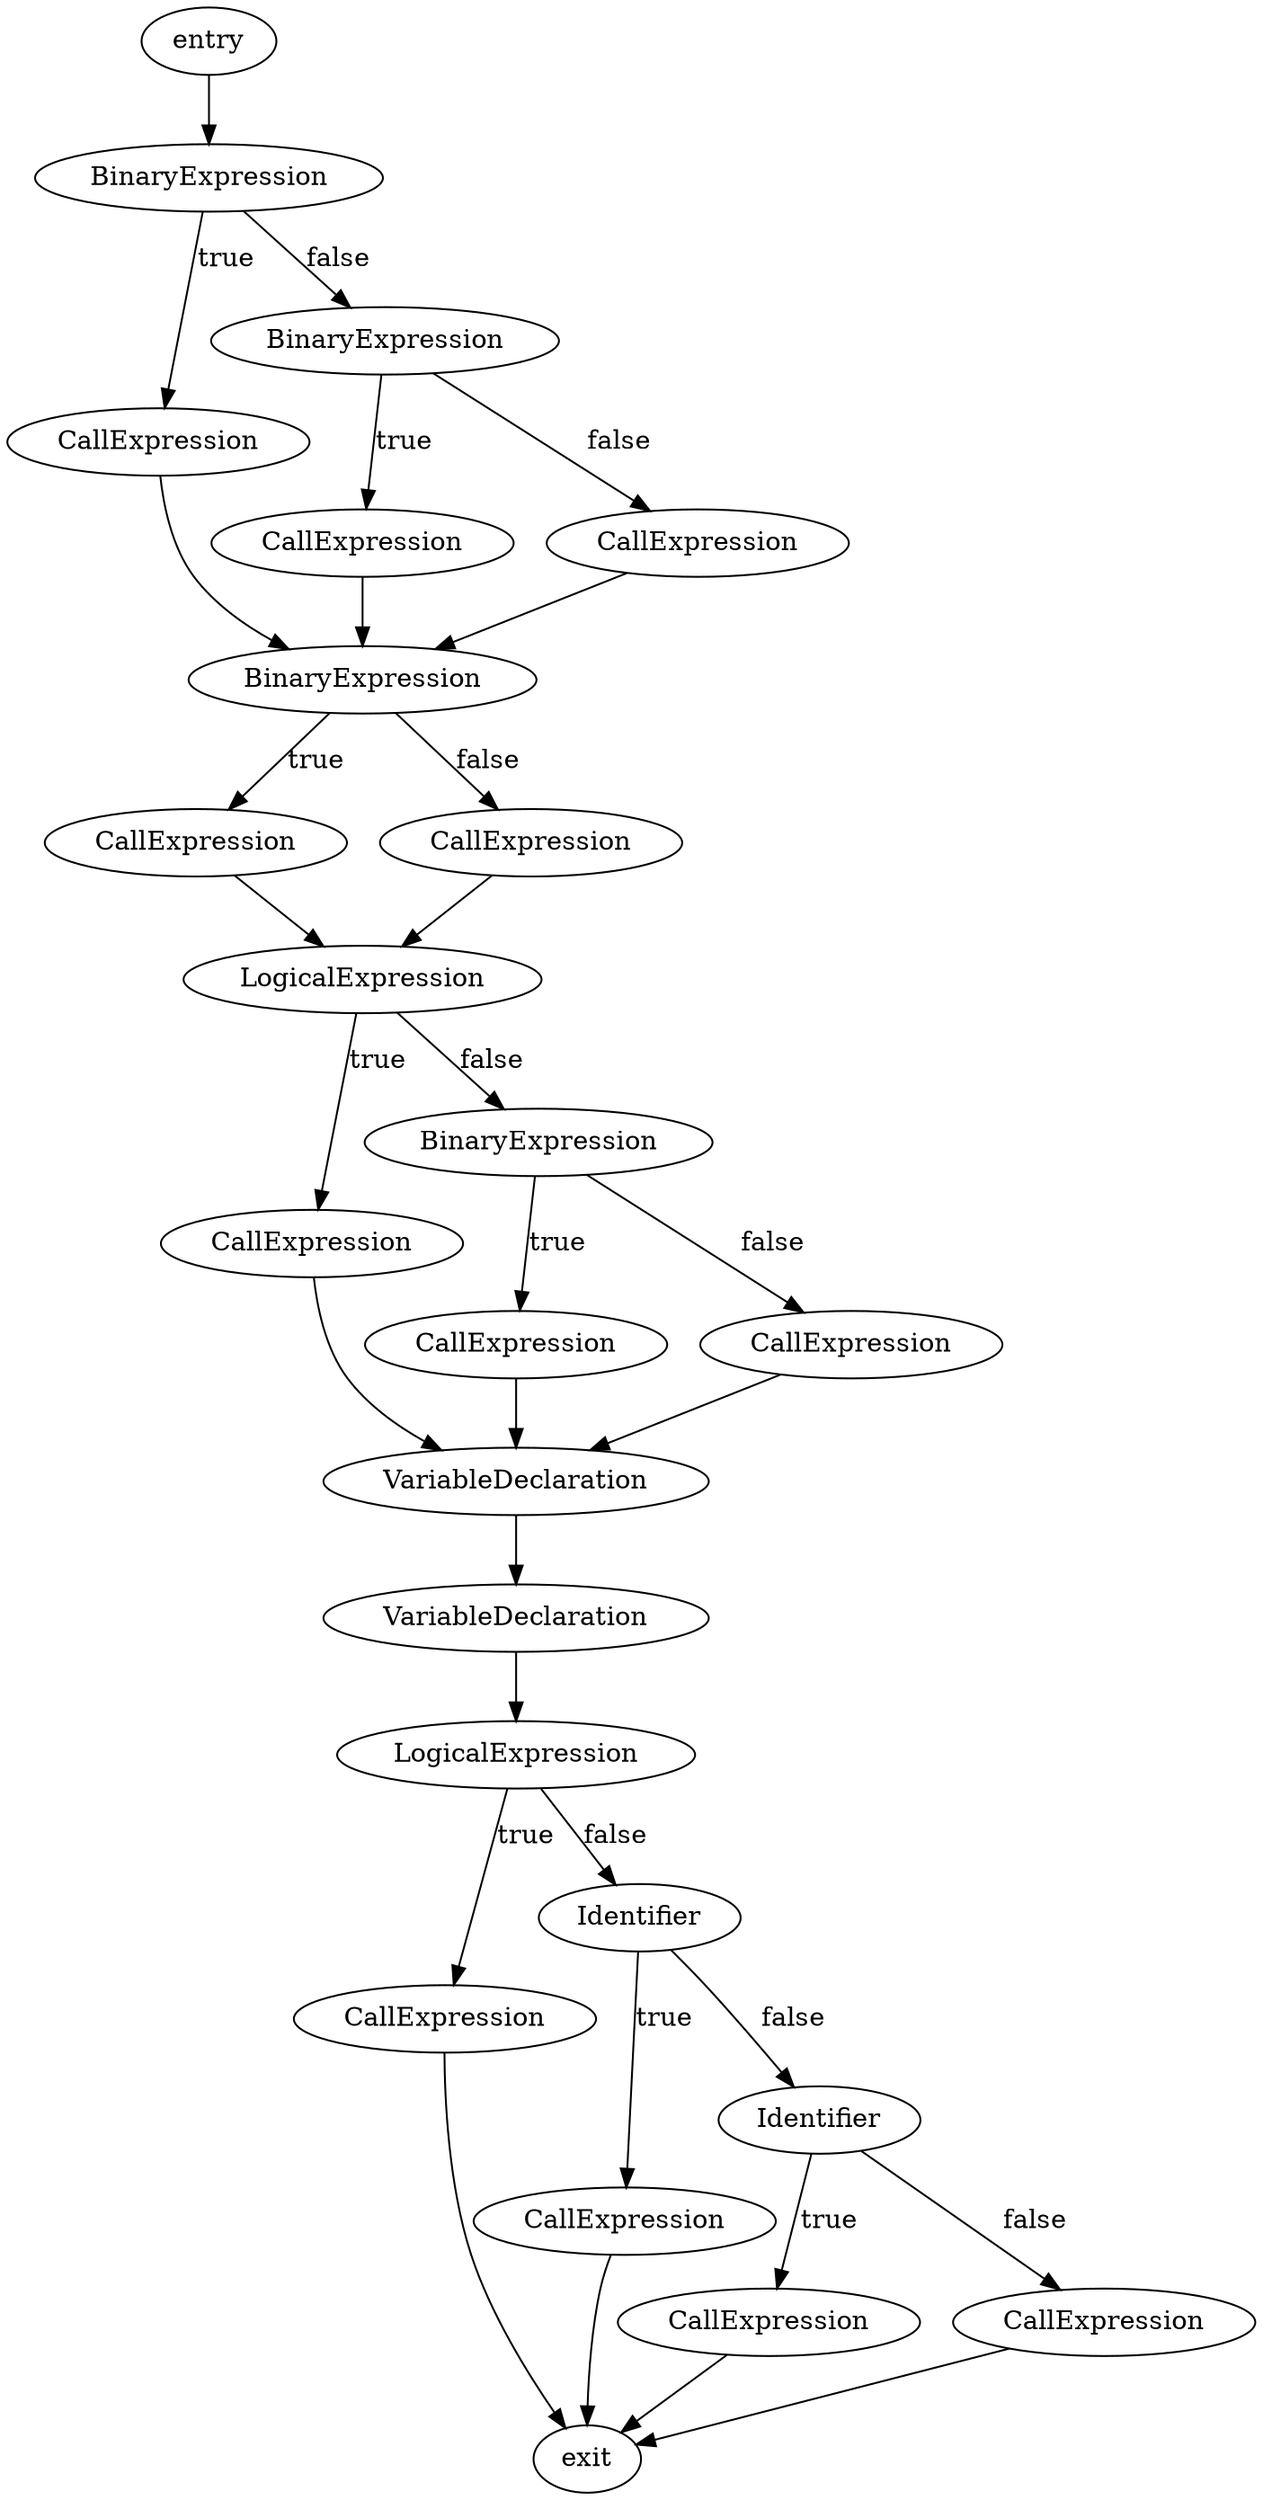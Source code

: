 digraph {
n0 [label="entry", style="rounded"]
n1 [label="BinaryExpression"]
n2 [label="CallExpression"]
n3 [label="BinaryExpression"]
n4 [label="CallExpression"]
n5 [label="LogicalExpression"]
n6 [label="CallExpression"]
n7 [label="VariableDeclaration"]
n8 [label="VariableDeclaration"]
n9 [label="LogicalExpression"]
n10 [label="CallExpression"]
n11 [label="Identifier"]
n12 [label="CallExpression"]
n13 [label="Identifier"]
n14 [label="CallExpression"]
n15 [label="CallExpression"]
n16 [label="BinaryExpression"]
n17 [label="CallExpression"]
n18 [label="CallExpression"]
n19 [label="CallExpression"]
n20 [label="BinaryExpression"]
n21 [label="CallExpression"]
n22 [label="CallExpression"]
n23 [label="exit", style="rounded"]
n0 -> n1 []
n1 -> n2 [label="true"]
n1 -> n20 [label="false"]
n2 -> n3 []
n3 -> n4 [label="true"]
n3 -> n19 [label="false"]
n4 -> n5 []
n5 -> n6 [label="true"]
n5 -> n16 [label="false"]
n6 -> n7 []
n7 -> n8 []
n8 -> n9 []
n9 -> n10 [label="true"]
n9 -> n11 [label="false"]
n10 -> n23 []
n11 -> n12 [label="true"]
n11 -> n13 [label="false"]
n12 -> n23 []
n13 -> n14 [label="true"]
n13 -> n15 [label="false"]
n14 -> n23 []
n15 -> n23 []
n16 -> n17 [label="true"]
n16 -> n18 [label="false"]
n17 -> n7 []
n18 -> n7 []
n19 -> n5 []
n20 -> n21 [label="true"]
n20 -> n22 [label="false"]
n21 -> n3 []
n22 -> n3 []
}